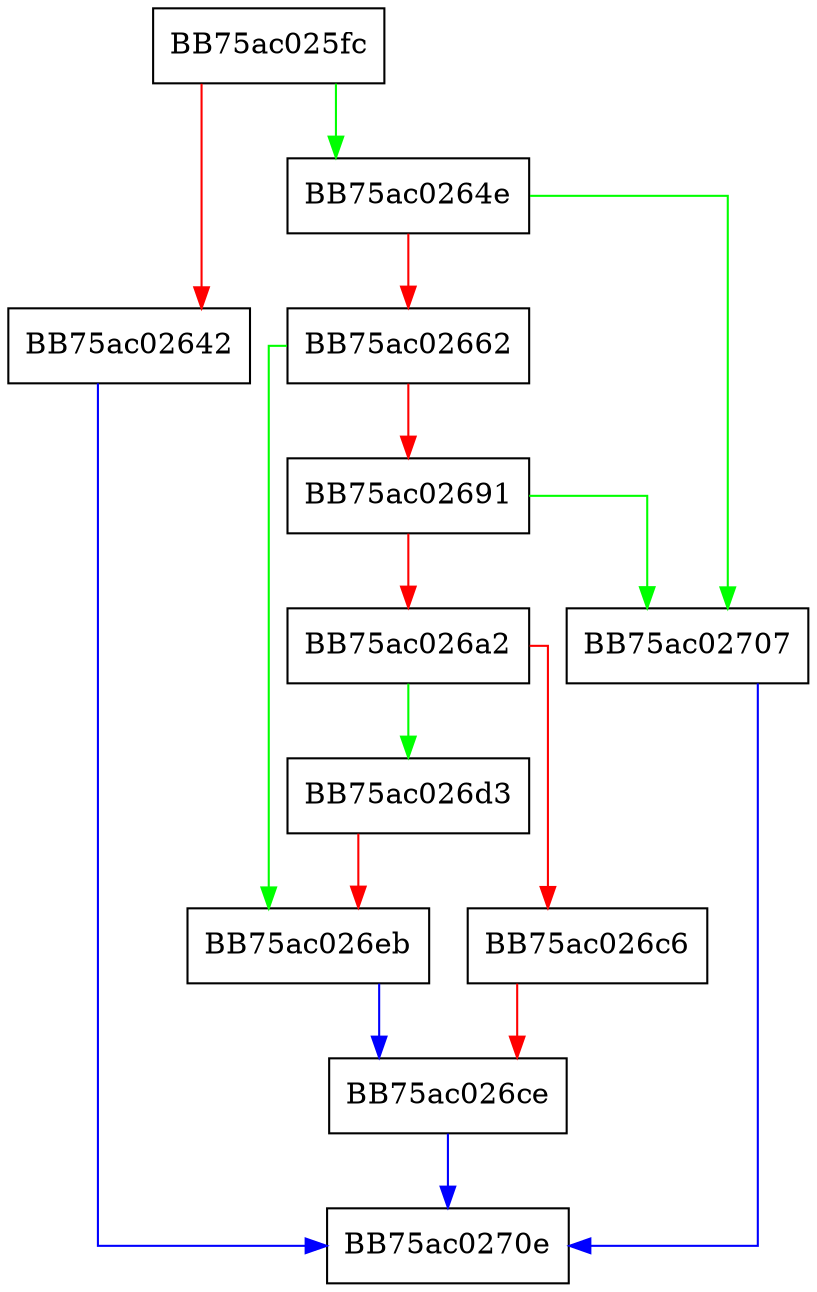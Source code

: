 digraph ZSTD_execSequenceEnd {
  node [shape="box"];
  graph [splines=ortho];
  BB75ac025fc -> BB75ac0264e [color="green"];
  BB75ac025fc -> BB75ac02642 [color="red"];
  BB75ac02642 -> BB75ac0270e [color="blue"];
  BB75ac0264e -> BB75ac02707 [color="green"];
  BB75ac0264e -> BB75ac02662 [color="red"];
  BB75ac02662 -> BB75ac026eb [color="green"];
  BB75ac02662 -> BB75ac02691 [color="red"];
  BB75ac02691 -> BB75ac02707 [color="green"];
  BB75ac02691 -> BB75ac026a2 [color="red"];
  BB75ac026a2 -> BB75ac026d3 [color="green"];
  BB75ac026a2 -> BB75ac026c6 [color="red"];
  BB75ac026c6 -> BB75ac026ce [color="red"];
  BB75ac026ce -> BB75ac0270e [color="blue"];
  BB75ac026d3 -> BB75ac026eb [color="red"];
  BB75ac026eb -> BB75ac026ce [color="blue"];
  BB75ac02707 -> BB75ac0270e [color="blue"];
}